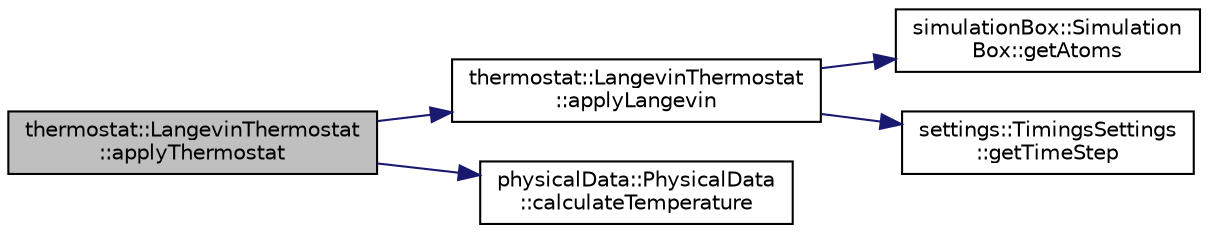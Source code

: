digraph "thermostat::LangevinThermostat::applyThermostat"
{
 // LATEX_PDF_SIZE
  edge [fontname="Helvetica",fontsize="10",labelfontname="Helvetica",labelfontsize="10"];
  node [fontname="Helvetica",fontsize="10",shape=record];
  rankdir="LR";
  Node1 [label="thermostat::LangevinThermostat\l::applyThermostat",height=0.2,width=0.4,color="black", fillcolor="grey75", style="filled", fontcolor="black",tooltip="apply thermostat - Langevin"];
  Node1 -> Node2 [color="midnightblue",fontsize="10",style="solid",fontname="Helvetica"];
  Node2 [label="thermostat::LangevinThermostat\l::applyLangevin",height=0.2,width=0.4,color="black", fillcolor="white", style="filled",URL="$classthermostat_1_1LangevinThermostat.html#afb98e4e21122888c828770d7a07be59f",tooltip="apply Langevin thermostat"];
  Node2 -> Node3 [color="midnightblue",fontsize="10",style="solid",fontname="Helvetica"];
  Node3 [label="simulationBox::Simulation\lBox::getAtoms",height=0.2,width=0.4,color="black", fillcolor="white", style="filled",URL="$classsimulationBox_1_1SimulationBox.html#aa80269754e2fc5761e610c7a8bf99b23",tooltip=" "];
  Node2 -> Node4 [color="midnightblue",fontsize="10",style="solid",fontname="Helvetica"];
  Node4 [label="settings::TimingsSettings\l::getTimeStep",height=0.2,width=0.4,color="black", fillcolor="white", style="filled",URL="$classsettings_1_1TimingsSettings.html#ad1e01977b94d5b5d90d2b2f4ea8e2532",tooltip=" "];
  Node1 -> Node5 [color="midnightblue",fontsize="10",style="solid",fontname="Helvetica"];
  Node5 [label="physicalData::PhysicalData\l::calculateTemperature",height=0.2,width=0.4,color="black", fillcolor="white", style="filled",URL="$classphysicalData_1_1PhysicalData.html#aacfc3107d47ee5e75e6fd48a0a8450fe",tooltip="calculate temperature"];
}

